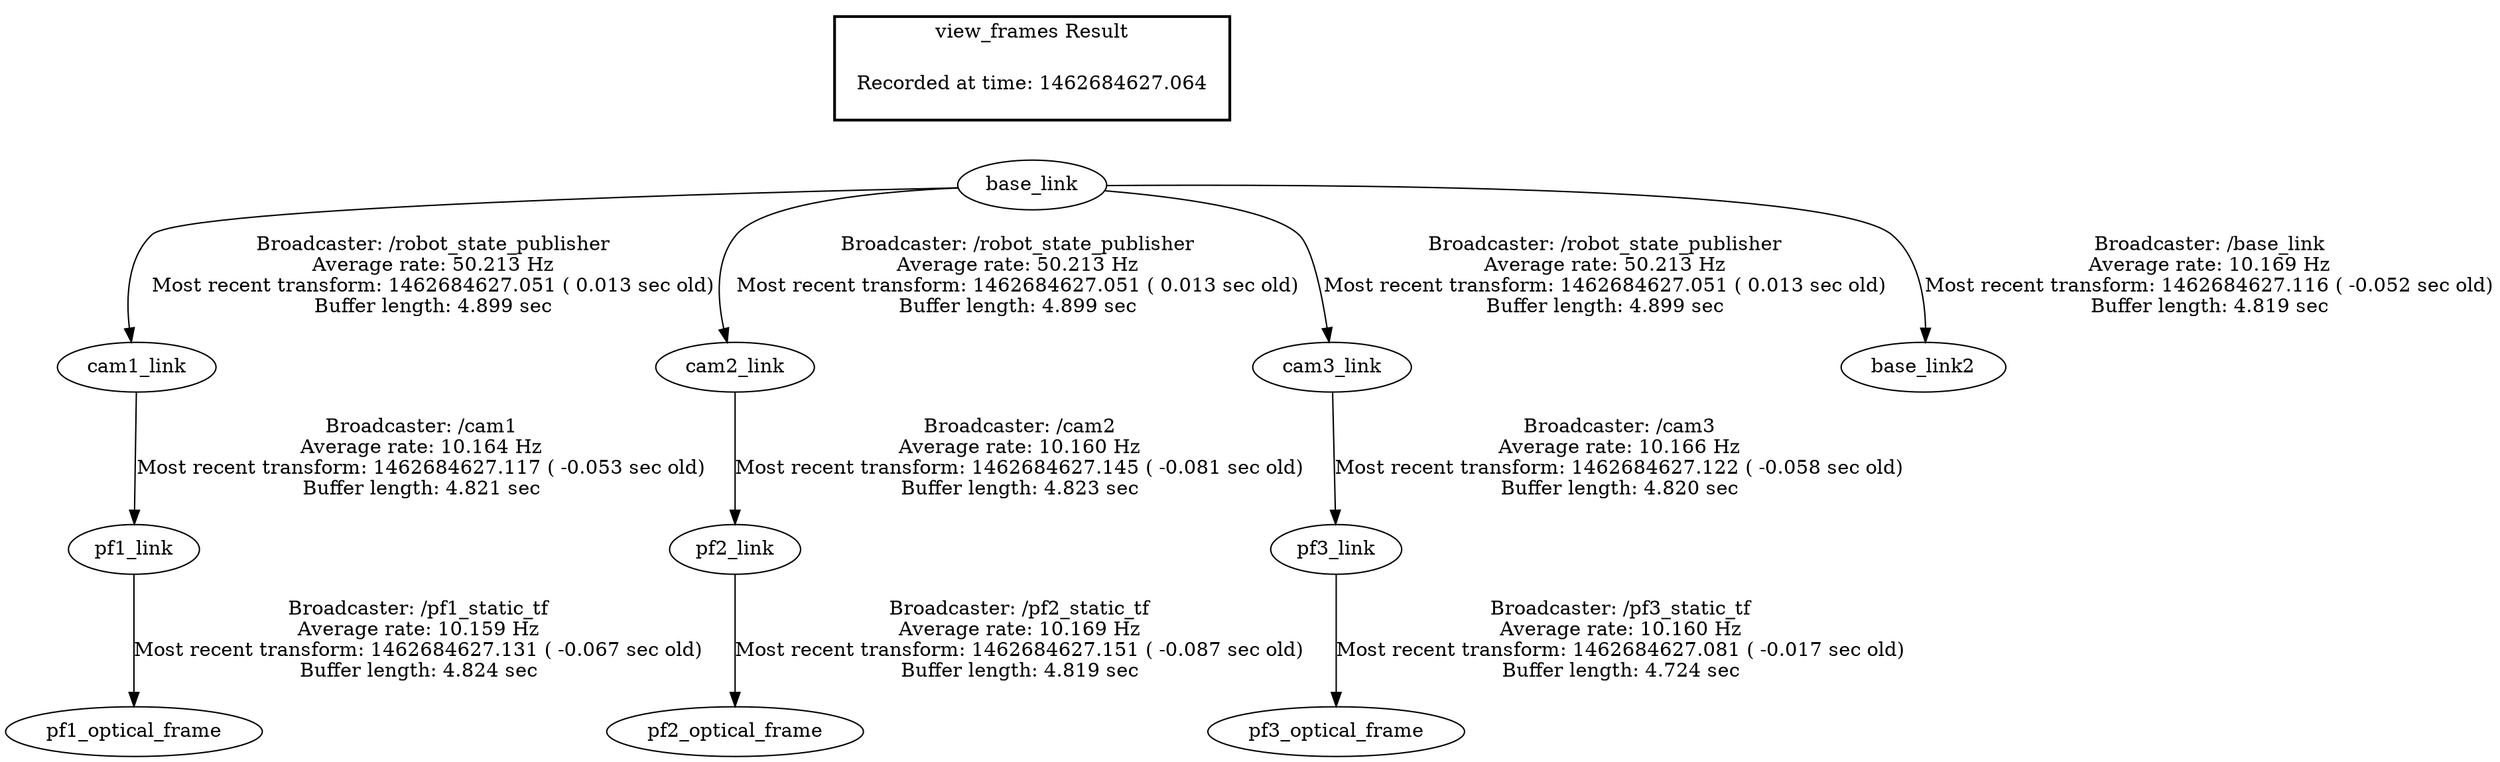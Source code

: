 digraph G {
"base_link" -> "cam1_link"[label="Broadcaster: /robot_state_publisher\nAverage rate: 50.213 Hz\nMost recent transform: 1462684627.051 ( 0.013 sec old)\nBuffer length: 4.899 sec\n"];
"base_link" -> "cam2_link"[label="Broadcaster: /robot_state_publisher\nAverage rate: 50.213 Hz\nMost recent transform: 1462684627.051 ( 0.013 sec old)\nBuffer length: 4.899 sec\n"];
"base_link" -> "cam3_link"[label="Broadcaster: /robot_state_publisher\nAverage rate: 50.213 Hz\nMost recent transform: 1462684627.051 ( 0.013 sec old)\nBuffer length: 4.899 sec\n"];
"cam1_link" -> "pf1_link"[label="Broadcaster: /cam1\nAverage rate: 10.164 Hz\nMost recent transform: 1462684627.117 ( -0.053 sec old)\nBuffer length: 4.821 sec\n"];
"base_link" -> "base_link2"[label="Broadcaster: /base_link\nAverage rate: 10.169 Hz\nMost recent transform: 1462684627.116 ( -0.052 sec old)\nBuffer length: 4.819 sec\n"];
"cam3_link" -> "pf3_link"[label="Broadcaster: /cam3\nAverage rate: 10.166 Hz\nMost recent transform: 1462684627.122 ( -0.058 sec old)\nBuffer length: 4.820 sec\n"];
"pf1_link" -> "pf1_optical_frame"[label="Broadcaster: /pf1_static_tf\nAverage rate: 10.159 Hz\nMost recent transform: 1462684627.131 ( -0.067 sec old)\nBuffer length: 4.824 sec\n"];
"cam2_link" -> "pf2_link"[label="Broadcaster: /cam2\nAverage rate: 10.160 Hz\nMost recent transform: 1462684627.145 ( -0.081 sec old)\nBuffer length: 4.823 sec\n"];
"pf2_link" -> "pf2_optical_frame"[label="Broadcaster: /pf2_static_tf\nAverage rate: 10.169 Hz\nMost recent transform: 1462684627.151 ( -0.087 sec old)\nBuffer length: 4.819 sec\n"];
"pf3_link" -> "pf3_optical_frame"[label="Broadcaster: /pf3_static_tf\nAverage rate: 10.160 Hz\nMost recent transform: 1462684627.081 ( -0.017 sec old)\nBuffer length: 4.724 sec\n"];
edge [style=invis];
 subgraph cluster_legend { style=bold; color=black; label ="view_frames Result";
"Recorded at time: 1462684627.064"[ shape=plaintext ] ;
 }->"base_link";
}